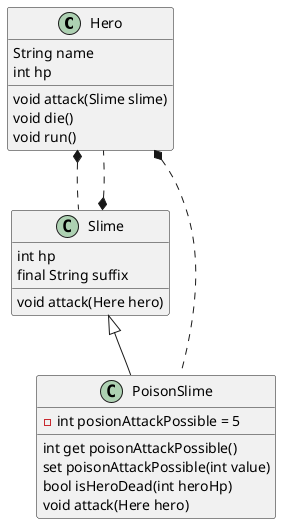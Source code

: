 @startuml

class Hero {
    String name
    int hp

    void attack(Slime slime)
    void die()
    void run()
}

class Slime {
    int hp
    final String suffix

    void attack(Here hero)
}


class PoisonSlime extends Slime {
    -int posionAttackPossible = 5

    int get poisonAttackPossible()
    set poisonAttackPossible(int value)
    bool isHeroDead(int heroHp)
    void attack(Here hero)
}

Slime*..Hero
Hero*..Slime
Hero*..PoisonSlime

@enduml